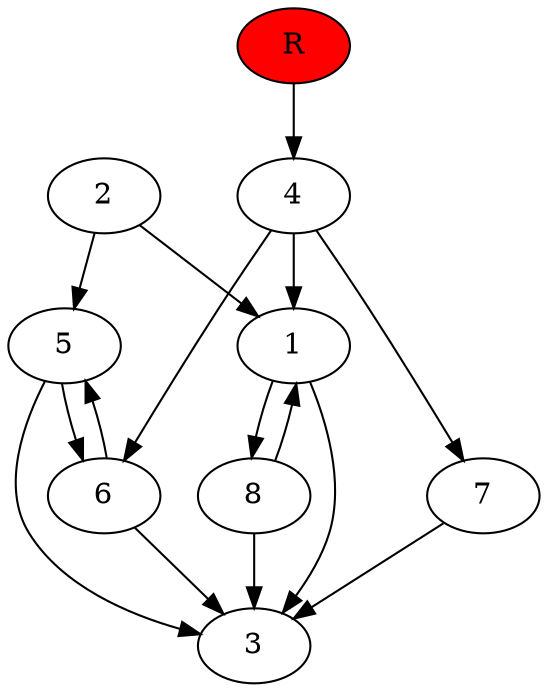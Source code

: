 digraph prb51539 {
	1
	2
	3
	4
	5
	6
	7
	8
	R [fillcolor="#ff0000" style=filled]
	1 -> 3
	1 -> 8
	2 -> 1
	2 -> 5
	4 -> 1
	4 -> 6
	4 -> 7
	5 -> 3
	5 -> 6
	6 -> 3
	6 -> 5
	7 -> 3
	8 -> 1
	8 -> 3
	R -> 4
}
